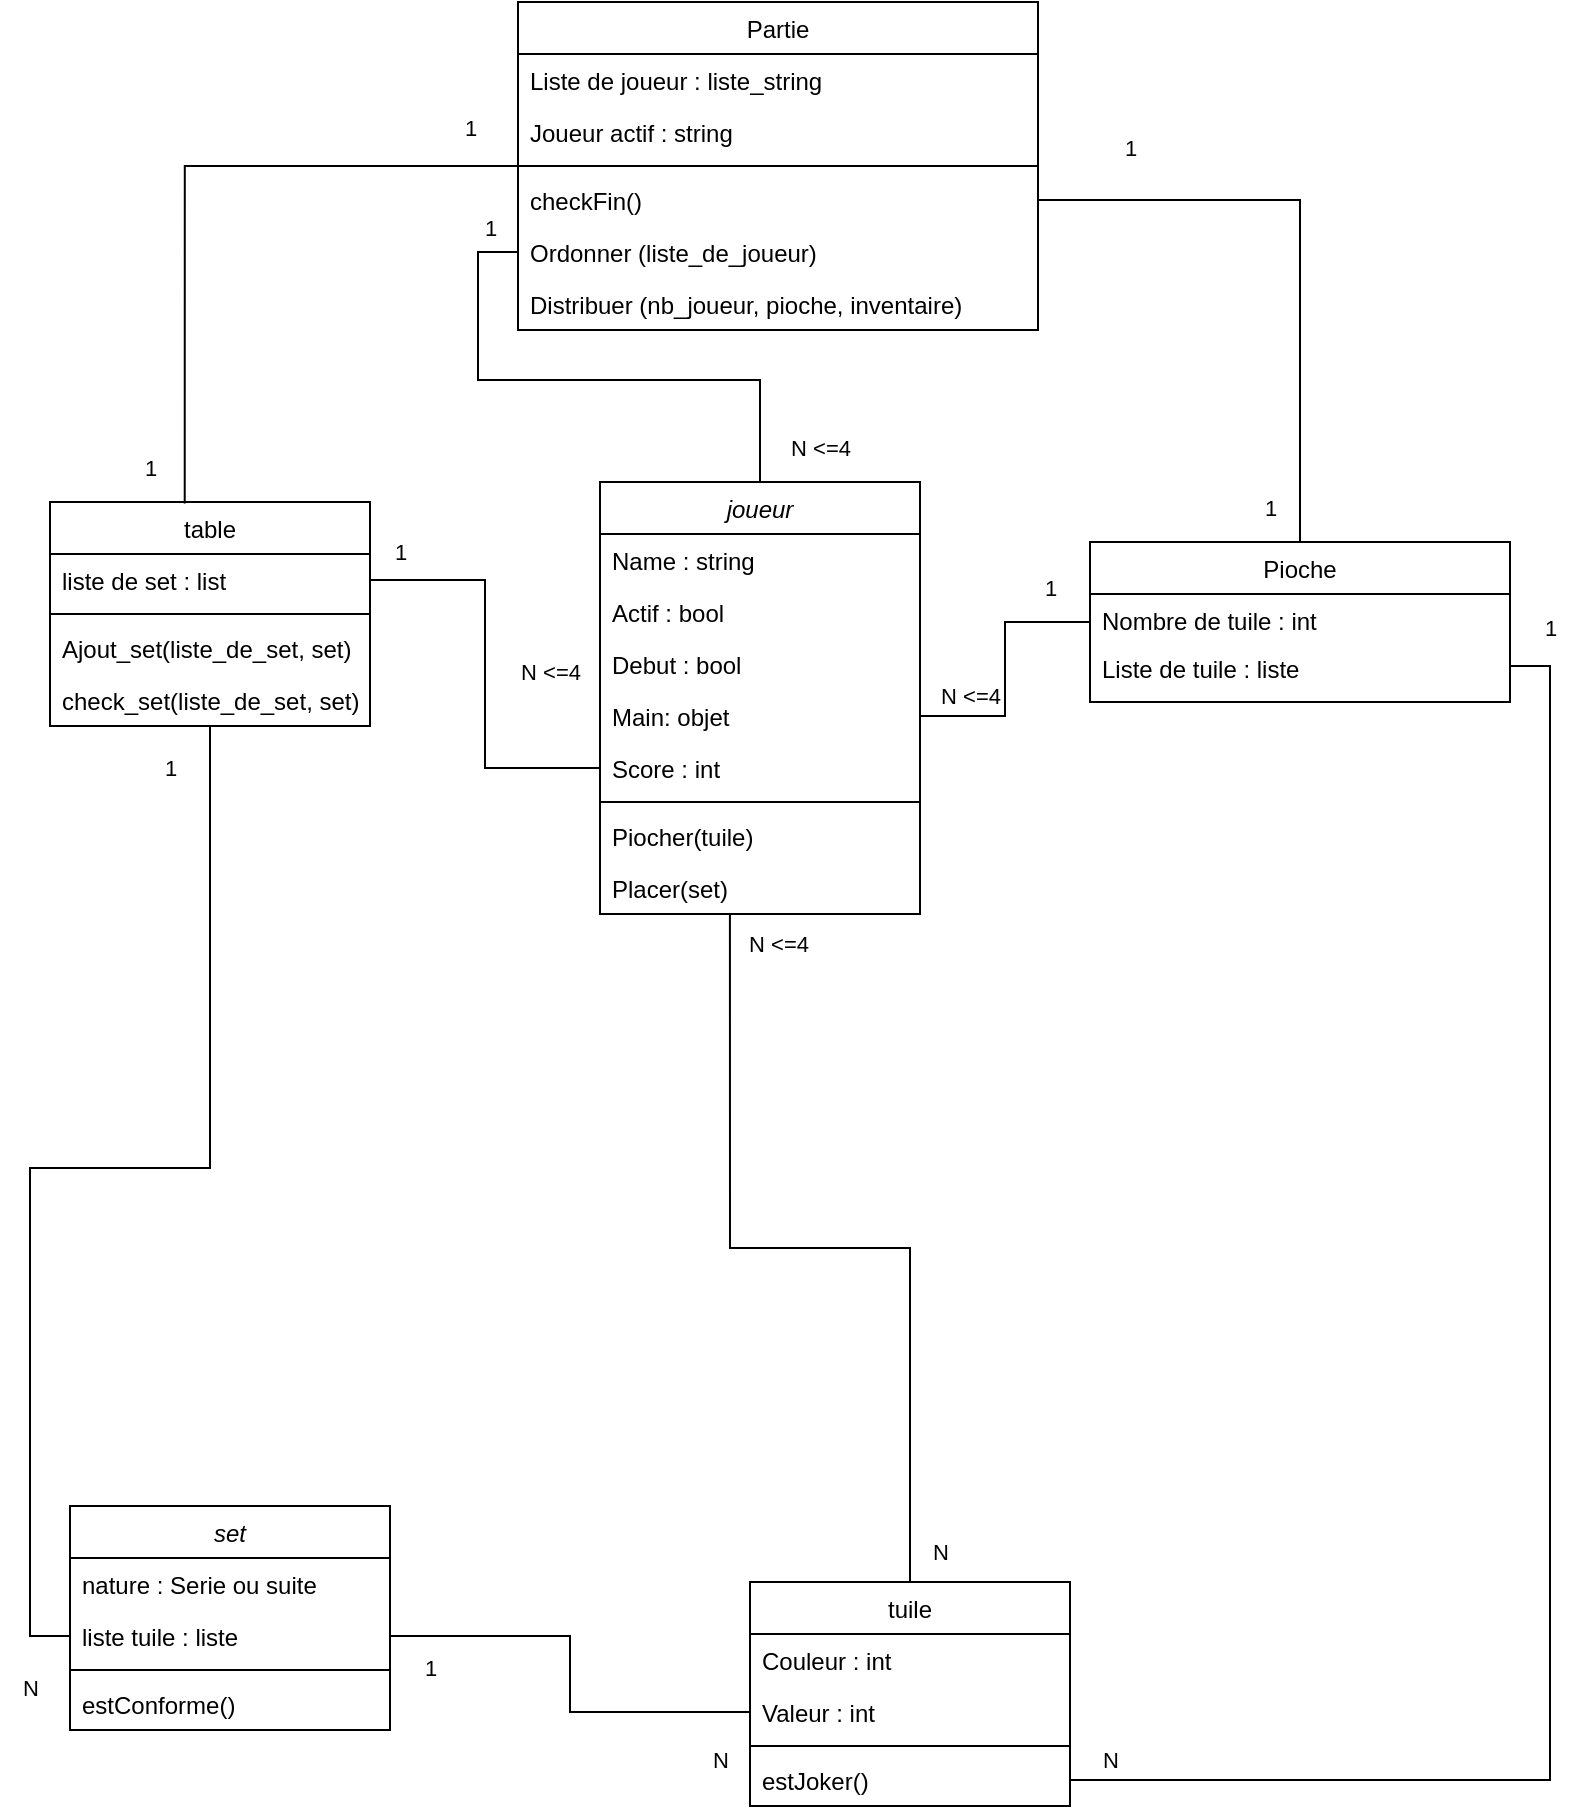 <mxfile version="24.7.17">
  <diagram id="C5RBs43oDa-KdzZeNtuy" name="Page-1">
    <mxGraphModel dx="1674" dy="2013" grid="1" gridSize="10" guides="1" tooltips="1" connect="1" arrows="1" fold="1" page="1" pageScale="1" pageWidth="827" pageHeight="1169" math="0" shadow="0">
      <root>
        <mxCell id="WIyWlLk6GJQsqaUBKTNV-0" />
        <mxCell id="WIyWlLk6GJQsqaUBKTNV-1" parent="WIyWlLk6GJQsqaUBKTNV-0" />
        <mxCell id="zkfFHV4jXpPFQw0GAbJ--0" value="joueur" style="swimlane;fontStyle=2;align=center;verticalAlign=top;childLayout=stackLayout;horizontal=1;startSize=26;horizontalStack=0;resizeParent=1;resizeLast=0;collapsible=1;marginBottom=0;rounded=0;shadow=0;strokeWidth=1;" parent="WIyWlLk6GJQsqaUBKTNV-1" vertex="1">
          <mxGeometry x="325" y="-870" width="160" height="216" as="geometry">
            <mxRectangle x="230" y="140" width="160" height="26" as="alternateBounds" />
          </mxGeometry>
        </mxCell>
        <mxCell id="zkfFHV4jXpPFQw0GAbJ--1" value="Name : string" style="text;align=left;verticalAlign=top;spacingLeft=4;spacingRight=4;overflow=hidden;rotatable=0;points=[[0,0.5],[1,0.5]];portConstraint=eastwest;" parent="zkfFHV4jXpPFQw0GAbJ--0" vertex="1">
          <mxGeometry y="26" width="160" height="26" as="geometry" />
        </mxCell>
        <mxCell id="B7ocxH6qqjlQM2nFbOmK-25" value="Actif : bool" style="text;align=left;verticalAlign=top;spacingLeft=4;spacingRight=4;overflow=hidden;rotatable=0;points=[[0,0.5],[1,0.5]];portConstraint=eastwest;rounded=0;shadow=0;html=0;" parent="zkfFHV4jXpPFQw0GAbJ--0" vertex="1">
          <mxGeometry y="52" width="160" height="26" as="geometry" />
        </mxCell>
        <mxCell id="5XcUnXdCyCTAgBSvXIMR-1" value="Debut : bool" style="text;align=left;verticalAlign=top;spacingLeft=4;spacingRight=4;overflow=hidden;rotatable=0;points=[[0,0.5],[1,0.5]];portConstraint=eastwest;rounded=0;shadow=0;html=0;" vertex="1" parent="zkfFHV4jXpPFQw0GAbJ--0">
          <mxGeometry y="78" width="160" height="26" as="geometry" />
        </mxCell>
        <mxCell id="B7ocxH6qqjlQM2nFbOmK-24" value="Main: objet" style="text;align=left;verticalAlign=top;spacingLeft=4;spacingRight=4;overflow=hidden;rotatable=0;points=[[0,0.5],[1,0.5]];portConstraint=eastwest;rounded=0;shadow=0;html=0;" parent="zkfFHV4jXpPFQw0GAbJ--0" vertex="1">
          <mxGeometry y="104" width="160" height="26" as="geometry" />
        </mxCell>
        <mxCell id="B7ocxH6qqjlQM2nFbOmK-26" value="Score : int" style="text;align=left;verticalAlign=top;spacingLeft=4;spacingRight=4;overflow=hidden;rotatable=0;points=[[0,0.5],[1,0.5]];portConstraint=eastwest;rounded=0;shadow=0;html=0;" parent="zkfFHV4jXpPFQw0GAbJ--0" vertex="1">
          <mxGeometry y="130" width="160" height="26" as="geometry" />
        </mxCell>
        <mxCell id="B7ocxH6qqjlQM2nFbOmK-40" value="" style="line;html=1;strokeWidth=1;align=left;verticalAlign=middle;spacingTop=-1;spacingLeft=3;spacingRight=3;rotatable=0;labelPosition=right;points=[];portConstraint=eastwest;" parent="zkfFHV4jXpPFQw0GAbJ--0" vertex="1">
          <mxGeometry y="156" width="160" height="8" as="geometry" />
        </mxCell>
        <mxCell id="B7ocxH6qqjlQM2nFbOmK-41" value="Piocher(tuile)" style="text;align=left;verticalAlign=top;spacingLeft=4;spacingRight=4;overflow=hidden;rotatable=0;points=[[0,0.5],[1,0.5]];portConstraint=eastwest;rounded=0;shadow=0;html=0;" parent="zkfFHV4jXpPFQw0GAbJ--0" vertex="1">
          <mxGeometry y="164" width="160" height="26" as="geometry" />
        </mxCell>
        <mxCell id="B7ocxH6qqjlQM2nFbOmK-42" value="Placer(set)" style="text;align=left;verticalAlign=top;spacingLeft=4;spacingRight=4;overflow=hidden;rotatable=0;points=[[0,0.5],[1,0.5]];portConstraint=eastwest;rounded=0;shadow=0;html=0;" parent="zkfFHV4jXpPFQw0GAbJ--0" vertex="1">
          <mxGeometry y="190" width="160" height="26" as="geometry" />
        </mxCell>
        <mxCell id="zkfFHV4jXpPFQw0GAbJ--6" value="table" style="swimlane;fontStyle=0;align=center;verticalAlign=top;childLayout=stackLayout;horizontal=1;startSize=26;horizontalStack=0;resizeParent=1;resizeLast=0;collapsible=1;marginBottom=0;rounded=0;shadow=0;strokeWidth=1;" parent="WIyWlLk6GJQsqaUBKTNV-1" vertex="1">
          <mxGeometry x="50" y="-860" width="160" height="112" as="geometry">
            <mxRectangle x="130" y="380" width="160" height="26" as="alternateBounds" />
          </mxGeometry>
        </mxCell>
        <mxCell id="zkfFHV4jXpPFQw0GAbJ--7" value="liste de set : list" style="text;align=left;verticalAlign=top;spacingLeft=4;spacingRight=4;overflow=hidden;rotatable=0;points=[[0,0.5],[1,0.5]];portConstraint=eastwest;" parent="zkfFHV4jXpPFQw0GAbJ--6" vertex="1">
          <mxGeometry y="26" width="160" height="26" as="geometry" />
        </mxCell>
        <mxCell id="zkfFHV4jXpPFQw0GAbJ--9" value="" style="line;html=1;strokeWidth=1;align=left;verticalAlign=middle;spacingTop=-1;spacingLeft=3;spacingRight=3;rotatable=0;labelPosition=right;points=[];portConstraint=eastwest;" parent="zkfFHV4jXpPFQw0GAbJ--6" vertex="1">
          <mxGeometry y="52" width="160" height="8" as="geometry" />
        </mxCell>
        <mxCell id="B7ocxH6qqjlQM2nFbOmK-22" value="Ajout_set(liste_de_set, set)" style="text;align=left;verticalAlign=top;spacingLeft=4;spacingRight=4;overflow=hidden;rotatable=0;points=[[0,0.5],[1,0.5]];portConstraint=eastwest;" parent="zkfFHV4jXpPFQw0GAbJ--6" vertex="1">
          <mxGeometry y="60" width="160" height="26" as="geometry" />
        </mxCell>
        <mxCell id="B7ocxH6qqjlQM2nFbOmK-79" value="check_set(liste_de_set, set)" style="text;align=left;verticalAlign=top;spacingLeft=4;spacingRight=4;overflow=hidden;rotatable=0;points=[[0,0.5],[1,0.5]];portConstraint=eastwest;" parent="zkfFHV4jXpPFQw0GAbJ--6" vertex="1">
          <mxGeometry y="86" width="160" height="26" as="geometry" />
        </mxCell>
        <mxCell id="B7ocxH6qqjlQM2nFbOmK-75" style="edgeStyle=orthogonalEdgeStyle;shape=connector;rounded=0;orthogonalLoop=1;jettySize=auto;html=1;entryX=1;entryY=0.5;entryDx=0;entryDy=0;strokeColor=#000000;align=center;verticalAlign=middle;fontFamily=Helvetica;fontSize=11;fontColor=default;labelBackgroundColor=default;startArrow=none;startFill=0;endArrow=none;endFill=0;fillColor=#d5e8d4;" parent="WIyWlLk6GJQsqaUBKTNV-1" source="zkfFHV4jXpPFQw0GAbJ--13" target="B7ocxH6qqjlQM2nFbOmK-24" edge="1">
          <mxGeometry relative="1" as="geometry" />
        </mxCell>
        <mxCell id="zkfFHV4jXpPFQw0GAbJ--13" value="Pioche" style="swimlane;fontStyle=0;align=center;verticalAlign=top;childLayout=stackLayout;horizontal=1;startSize=26;horizontalStack=0;resizeParent=1;resizeLast=0;collapsible=1;marginBottom=0;rounded=0;shadow=0;strokeWidth=1;" parent="WIyWlLk6GJQsqaUBKTNV-1" vertex="1">
          <mxGeometry x="570" y="-840" width="210" height="80" as="geometry">
            <mxRectangle x="340" y="380" width="170" height="26" as="alternateBounds" />
          </mxGeometry>
        </mxCell>
        <mxCell id="zkfFHV4jXpPFQw0GAbJ--14" value="Nombre de tuile : int" style="text;align=left;verticalAlign=top;spacingLeft=4;spacingRight=4;overflow=hidden;rotatable=0;points=[[0,0.5],[1,0.5]];portConstraint=eastwest;" parent="zkfFHV4jXpPFQw0GAbJ--13" vertex="1">
          <mxGeometry y="26" width="210" height="24" as="geometry" />
        </mxCell>
        <mxCell id="B7ocxH6qqjlQM2nFbOmK-23" value="Liste de tuile : liste" style="text;align=left;verticalAlign=top;spacingLeft=4;spacingRight=4;overflow=hidden;rotatable=0;points=[[0,0.5],[1,0.5]];portConstraint=eastwest;" parent="zkfFHV4jXpPFQw0GAbJ--13" vertex="1">
          <mxGeometry y="50" width="210" height="24" as="geometry" />
        </mxCell>
        <mxCell id="B7ocxH6qqjlQM2nFbOmK-70" style="edgeStyle=orthogonalEdgeStyle;shape=connector;rounded=0;orthogonalLoop=1;jettySize=auto;html=1;entryX=1;entryY=0.5;entryDx=0;entryDy=0;strokeColor=#000000;align=center;verticalAlign=middle;fontFamily=Helvetica;fontSize=11;fontColor=default;labelBackgroundColor=default;startArrow=none;startFill=0;endArrow=none;endFill=0;fillColor=#d5e8d4;exitX=0;exitY=0.5;exitDx=0;exitDy=0;" parent="WIyWlLk6GJQsqaUBKTNV-1" source="B7ocxH6qqjlQM2nFbOmK-81" target="B7ocxH6qqjlQM2nFbOmK-18" edge="1">
          <mxGeometry relative="1" as="geometry" />
        </mxCell>
        <mxCell id="B7ocxH6qqjlQM2nFbOmK-71" style="edgeStyle=orthogonalEdgeStyle;shape=connector;rounded=0;orthogonalLoop=1;jettySize=auto;html=1;entryX=0.406;entryY=1;entryDx=0;entryDy=0;strokeColor=#000000;align=center;verticalAlign=middle;fontFamily=Helvetica;fontSize=11;fontColor=default;labelBackgroundColor=default;startArrow=none;startFill=0;endArrow=none;endFill=0;fillColor=#d5e8d4;entryPerimeter=0;" parent="WIyWlLk6GJQsqaUBKTNV-1" source="B7ocxH6qqjlQM2nFbOmK-0" target="B7ocxH6qqjlQM2nFbOmK-42" edge="1">
          <mxGeometry relative="1" as="geometry">
            <mxPoint x="375" y="-390" as="targetPoint" />
          </mxGeometry>
        </mxCell>
        <mxCell id="B7ocxH6qqjlQM2nFbOmK-0" value="tuile" style="swimlane;fontStyle=0;align=center;verticalAlign=top;childLayout=stackLayout;horizontal=1;startSize=26;horizontalStack=0;resizeParent=1;resizeLast=0;collapsible=1;marginBottom=0;rounded=0;shadow=0;strokeWidth=1;" parent="WIyWlLk6GJQsqaUBKTNV-1" vertex="1">
          <mxGeometry x="400" y="-320" width="160" height="112" as="geometry">
            <mxRectangle x="550" y="140" width="160" height="26" as="alternateBounds" />
          </mxGeometry>
        </mxCell>
        <mxCell id="B7ocxH6qqjlQM2nFbOmK-1" value="Couleur : int" style="text;align=left;verticalAlign=top;spacingLeft=4;spacingRight=4;overflow=hidden;rotatable=0;points=[[0,0.5],[1,0.5]];portConstraint=eastwest;" parent="B7ocxH6qqjlQM2nFbOmK-0" vertex="1">
          <mxGeometry y="26" width="160" height="26" as="geometry" />
        </mxCell>
        <mxCell id="B7ocxH6qqjlQM2nFbOmK-81" value="Valeur : int" style="text;align=left;verticalAlign=top;spacingLeft=4;spacingRight=4;overflow=hidden;rotatable=0;points=[[0,0.5],[1,0.5]];portConstraint=eastwest;rounded=0;shadow=0;html=0;" parent="B7ocxH6qqjlQM2nFbOmK-0" vertex="1">
          <mxGeometry y="52" width="160" height="26" as="geometry" />
        </mxCell>
        <mxCell id="B7ocxH6qqjlQM2nFbOmK-80" value="" style="line;html=1;strokeWidth=1;align=left;verticalAlign=middle;spacingTop=-1;spacingLeft=3;spacingRight=3;rotatable=0;labelPosition=right;points=[];portConstraint=eastwest;" parent="B7ocxH6qqjlQM2nFbOmK-0" vertex="1">
          <mxGeometry y="78" width="160" height="8" as="geometry" />
        </mxCell>
        <mxCell id="B7ocxH6qqjlQM2nFbOmK-6" value="estJoker()" style="text;align=left;verticalAlign=top;spacingLeft=4;spacingRight=4;overflow=hidden;rotatable=0;points=[[0,0.5],[1,0.5]];portConstraint=eastwest;rounded=0;shadow=0;html=0;" parent="B7ocxH6qqjlQM2nFbOmK-0" vertex="1">
          <mxGeometry y="86" width="160" height="26" as="geometry" />
        </mxCell>
        <mxCell id="B7ocxH6qqjlQM2nFbOmK-16" value="set" style="swimlane;fontStyle=2;align=center;verticalAlign=top;childLayout=stackLayout;horizontal=1;startSize=26;horizontalStack=0;resizeParent=1;resizeLast=0;collapsible=1;marginBottom=0;rounded=0;shadow=0;strokeWidth=1;" parent="WIyWlLk6GJQsqaUBKTNV-1" vertex="1">
          <mxGeometry x="60" y="-358" width="160" height="112" as="geometry">
            <mxRectangle x="230" y="140" width="160" height="26" as="alternateBounds" />
          </mxGeometry>
        </mxCell>
        <mxCell id="B7ocxH6qqjlQM2nFbOmK-17" value="nature : Serie ou suite" style="text;align=left;verticalAlign=top;spacingLeft=4;spacingRight=4;overflow=hidden;rotatable=0;points=[[0,0.5],[1,0.5]];portConstraint=eastwest;" parent="B7ocxH6qqjlQM2nFbOmK-16" vertex="1">
          <mxGeometry y="26" width="160" height="26" as="geometry" />
        </mxCell>
        <mxCell id="B7ocxH6qqjlQM2nFbOmK-18" value="liste tuile : liste" style="text;align=left;verticalAlign=top;spacingLeft=4;spacingRight=4;overflow=hidden;rotatable=0;points=[[0,0.5],[1,0.5]];portConstraint=eastwest;rounded=0;shadow=0;html=0;" parent="B7ocxH6qqjlQM2nFbOmK-16" vertex="1">
          <mxGeometry y="52" width="160" height="26" as="geometry" />
        </mxCell>
        <mxCell id="B7ocxH6qqjlQM2nFbOmK-82" value="" style="line;html=1;strokeWidth=1;align=left;verticalAlign=middle;spacingTop=-1;spacingLeft=3;spacingRight=3;rotatable=0;labelPosition=right;points=[];portConstraint=eastwest;" parent="B7ocxH6qqjlQM2nFbOmK-16" vertex="1">
          <mxGeometry y="78" width="160" height="8" as="geometry" />
        </mxCell>
        <mxCell id="B7ocxH6qqjlQM2nFbOmK-83" value="estConforme()" style="text;align=left;verticalAlign=top;spacingLeft=4;spacingRight=4;overflow=hidden;rotatable=0;points=[[0,0.5],[1,0.5]];portConstraint=eastwest;rounded=0;shadow=0;html=0;" parent="B7ocxH6qqjlQM2nFbOmK-16" vertex="1">
          <mxGeometry y="86" width="160" height="26" as="geometry" />
        </mxCell>
        <mxCell id="B7ocxH6qqjlQM2nFbOmK-31" style="rounded=0;orthogonalLoop=1;jettySize=auto;html=1;strokeColor=#000000;startArrow=none;startFill=0;endArrow=none;endFill=0;fillColor=#d5e8d4;edgeStyle=orthogonalEdgeStyle;exitX=0;exitY=0.5;exitDx=0;exitDy=0;" parent="WIyWlLk6GJQsqaUBKTNV-1" source="B7ocxH6qqjlQM2nFbOmK-18" target="zkfFHV4jXpPFQw0GAbJ--6" edge="1">
          <mxGeometry relative="1" as="geometry">
            <mxPoint x="490" y="-450" as="sourcePoint" />
          </mxGeometry>
        </mxCell>
        <mxCell id="B7ocxH6qqjlQM2nFbOmK-33" style="shape=connector;rounded=0;orthogonalLoop=1;jettySize=auto;html=1;strokeColor=#000000;align=center;verticalAlign=middle;fontFamily=Helvetica;fontSize=11;fontColor=default;labelBackgroundColor=default;startArrow=none;startFill=0;endArrow=none;endFill=0;fillColor=#d5e8d4;entryX=1;entryY=0.5;entryDx=0;entryDy=0;exitX=1;exitY=0.5;exitDx=0;exitDy=0;edgeStyle=orthogonalEdgeStyle;" parent="WIyWlLk6GJQsqaUBKTNV-1" source="B7ocxH6qqjlQM2nFbOmK-6" target="B7ocxH6qqjlQM2nFbOmK-23" edge="1">
          <mxGeometry relative="1" as="geometry">
            <mxPoint x="443" y="-730" as="sourcePoint" />
            <mxPoint x="340" y="-440" as="targetPoint" />
          </mxGeometry>
        </mxCell>
        <mxCell id="B7ocxH6qqjlQM2nFbOmK-56" value="Partie" style="swimlane;fontStyle=0;align=center;verticalAlign=top;childLayout=stackLayout;horizontal=1;startSize=26;horizontalStack=0;resizeParent=1;resizeLast=0;collapsible=1;marginBottom=0;rounded=0;shadow=0;strokeWidth=1;" parent="WIyWlLk6GJQsqaUBKTNV-1" vertex="1">
          <mxGeometry x="284" y="-1110" width="260" height="164" as="geometry">
            <mxRectangle x="130" y="380" width="160" height="26" as="alternateBounds" />
          </mxGeometry>
        </mxCell>
        <mxCell id="B7ocxH6qqjlQM2nFbOmK-57" value="Liste de joueur : liste_string" style="text;align=left;verticalAlign=top;spacingLeft=4;spacingRight=4;overflow=hidden;rotatable=0;points=[[0,0.5],[1,0.5]];portConstraint=eastwest;" parent="B7ocxH6qqjlQM2nFbOmK-56" vertex="1">
          <mxGeometry y="26" width="260" height="26" as="geometry" />
        </mxCell>
        <mxCell id="B7ocxH6qqjlQM2nFbOmK-60" value="Joueur actif : string" style="text;align=left;verticalAlign=top;spacingLeft=4;spacingRight=4;overflow=hidden;rotatable=0;points=[[0,0.5],[1,0.5]];portConstraint=eastwest;" parent="B7ocxH6qqjlQM2nFbOmK-56" vertex="1">
          <mxGeometry y="52" width="260" height="26" as="geometry" />
        </mxCell>
        <mxCell id="B7ocxH6qqjlQM2nFbOmK-58" value="" style="line;html=1;strokeWidth=1;align=left;verticalAlign=middle;spacingTop=-1;spacingLeft=3;spacingRight=3;rotatable=0;labelPosition=right;points=[];portConstraint=eastwest;" parent="B7ocxH6qqjlQM2nFbOmK-56" vertex="1">
          <mxGeometry y="78" width="260" height="8" as="geometry" />
        </mxCell>
        <mxCell id="B7ocxH6qqjlQM2nFbOmK-61" value="checkFin()" style="text;align=left;verticalAlign=top;spacingLeft=4;spacingRight=4;overflow=hidden;rotatable=0;points=[[0,0.5],[1,0.5]];portConstraint=eastwest;" parent="B7ocxH6qqjlQM2nFbOmK-56" vertex="1">
          <mxGeometry y="86" width="260" height="26" as="geometry" />
        </mxCell>
        <mxCell id="B7ocxH6qqjlQM2nFbOmK-62" value="Ordonner (liste_de_joueur)" style="text;align=left;verticalAlign=top;spacingLeft=4;spacingRight=4;overflow=hidden;rotatable=0;points=[[0,0.5],[1,0.5]];portConstraint=eastwest;" parent="B7ocxH6qqjlQM2nFbOmK-56" vertex="1">
          <mxGeometry y="112" width="260" height="26" as="geometry" />
        </mxCell>
        <mxCell id="B7ocxH6qqjlQM2nFbOmK-84" value="Distribuer (nb_joueur, pioche, inventaire)" style="text;align=left;verticalAlign=top;spacingLeft=4;spacingRight=4;overflow=hidden;rotatable=0;points=[[0,0.5],[1,0.5]];portConstraint=eastwest;" parent="B7ocxH6qqjlQM2nFbOmK-56" vertex="1">
          <mxGeometry y="138" width="260" height="26" as="geometry" />
        </mxCell>
        <mxCell id="B7ocxH6qqjlQM2nFbOmK-72" style="edgeStyle=orthogonalEdgeStyle;shape=connector;rounded=0;orthogonalLoop=1;jettySize=auto;html=1;entryX=0.421;entryY=0.007;entryDx=0;entryDy=0;entryPerimeter=0;strokeColor=#000000;align=center;verticalAlign=middle;fontFamily=Helvetica;fontSize=11;fontColor=default;labelBackgroundColor=default;startArrow=none;startFill=0;endArrow=none;endFill=0;fillColor=#d5e8d4;" parent="WIyWlLk6GJQsqaUBKTNV-1" source="B7ocxH6qqjlQM2nFbOmK-56" target="zkfFHV4jXpPFQw0GAbJ--6" edge="1">
          <mxGeometry relative="1" as="geometry" />
        </mxCell>
        <mxCell id="B7ocxH6qqjlQM2nFbOmK-73" style="edgeStyle=orthogonalEdgeStyle;shape=connector;rounded=0;orthogonalLoop=1;jettySize=auto;html=1;entryX=0.5;entryY=0;entryDx=0;entryDy=0;strokeColor=#000000;align=center;verticalAlign=middle;fontFamily=Helvetica;fontSize=11;fontColor=default;labelBackgroundColor=default;startArrow=none;startFill=0;endArrow=none;endFill=0;fillColor=#d5e8d4;" parent="WIyWlLk6GJQsqaUBKTNV-1" source="B7ocxH6qqjlQM2nFbOmK-62" target="zkfFHV4jXpPFQw0GAbJ--0" edge="1">
          <mxGeometry relative="1" as="geometry" />
        </mxCell>
        <mxCell id="B7ocxH6qqjlQM2nFbOmK-74" style="edgeStyle=orthogonalEdgeStyle;shape=connector;rounded=0;orthogonalLoop=1;jettySize=auto;html=1;strokeColor=#000000;align=center;verticalAlign=middle;fontFamily=Helvetica;fontSize=11;fontColor=default;labelBackgroundColor=default;startArrow=none;startFill=0;endArrow=none;endFill=0;fillColor=#d5e8d4;entryX=1;entryY=0.5;entryDx=0;entryDy=0;" parent="WIyWlLk6GJQsqaUBKTNV-1" source="B7ocxH6qqjlQM2nFbOmK-26" target="zkfFHV4jXpPFQw0GAbJ--7" edge="1">
          <mxGeometry relative="1" as="geometry" />
        </mxCell>
        <mxCell id="B7ocxH6qqjlQM2nFbOmK-76" style="edgeStyle=orthogonalEdgeStyle;shape=connector;rounded=0;orthogonalLoop=1;jettySize=auto;html=1;entryX=0.5;entryY=0;entryDx=0;entryDy=0;strokeColor=#000000;align=center;verticalAlign=middle;fontFamily=Helvetica;fontSize=11;fontColor=default;labelBackgroundColor=default;startArrow=none;startFill=0;endArrow=none;endFill=0;fillColor=#d5e8d4;" parent="WIyWlLk6GJQsqaUBKTNV-1" source="B7ocxH6qqjlQM2nFbOmK-61" target="zkfFHV4jXpPFQw0GAbJ--13" edge="1">
          <mxGeometry relative="1" as="geometry" />
        </mxCell>
        <mxCell id="B7ocxH6qqjlQM2nFbOmK-85" value="N &amp;lt;=4" style="text;html=1;align=center;verticalAlign=middle;resizable=0;points=[];autosize=1;strokeColor=none;fillColor=none;fontFamily=Helvetica;fontSize=11;fontColor=default;labelBackgroundColor=default;" parent="WIyWlLk6GJQsqaUBKTNV-1" vertex="1">
          <mxGeometry x="410" y="-902" width="50" height="30" as="geometry" />
        </mxCell>
        <mxCell id="B7ocxH6qqjlQM2nFbOmK-86" value="1" style="text;html=1;align=center;verticalAlign=middle;resizable=0;points=[];autosize=1;strokeColor=none;fillColor=none;fontFamily=Helvetica;fontSize=11;fontColor=default;labelBackgroundColor=default;" parent="WIyWlLk6GJQsqaUBKTNV-1" vertex="1">
          <mxGeometry x="210" y="-850" width="30" height="30" as="geometry" />
        </mxCell>
        <mxCell id="B7ocxH6qqjlQM2nFbOmK-87" value="1" style="text;html=1;align=center;verticalAlign=middle;resizable=0;points=[];autosize=1;strokeColor=none;fillColor=none;fontFamily=Helvetica;fontSize=11;fontColor=default;labelBackgroundColor=default;" parent="WIyWlLk6GJQsqaUBKTNV-1" vertex="1">
          <mxGeometry x="245" y="-1062" width="30" height="30" as="geometry" />
        </mxCell>
        <mxCell id="B7ocxH6qqjlQM2nFbOmK-88" value="1" style="text;html=1;align=center;verticalAlign=middle;resizable=0;points=[];autosize=1;strokeColor=none;fillColor=none;fontFamily=Helvetica;fontSize=11;fontColor=default;labelBackgroundColor=default;" parent="WIyWlLk6GJQsqaUBKTNV-1" vertex="1">
          <mxGeometry x="85" y="-892" width="30" height="30" as="geometry" />
        </mxCell>
        <mxCell id="B7ocxH6qqjlQM2nFbOmK-89" value="1" style="text;html=1;align=center;verticalAlign=middle;resizable=0;points=[];autosize=1;strokeColor=none;fillColor=none;fontFamily=Helvetica;fontSize=11;fontColor=default;labelBackgroundColor=default;" parent="WIyWlLk6GJQsqaUBKTNV-1" vertex="1">
          <mxGeometry x="575" y="-1052" width="30" height="30" as="geometry" />
        </mxCell>
        <mxCell id="B7ocxH6qqjlQM2nFbOmK-90" value="1" style="text;html=1;align=center;verticalAlign=middle;resizable=0;points=[];autosize=1;strokeColor=none;fillColor=none;fontFamily=Helvetica;fontSize=11;fontColor=default;labelBackgroundColor=default;" parent="WIyWlLk6GJQsqaUBKTNV-1" vertex="1">
          <mxGeometry x="645" y="-872" width="30" height="30" as="geometry" />
        </mxCell>
        <mxCell id="B7ocxH6qqjlQM2nFbOmK-91" value="1" style="text;html=1;align=center;verticalAlign=middle;resizable=0;points=[];autosize=1;strokeColor=none;fillColor=none;fontFamily=Helvetica;fontSize=11;fontColor=default;labelBackgroundColor=default;" parent="WIyWlLk6GJQsqaUBKTNV-1" vertex="1">
          <mxGeometry x="535" y="-832" width="30" height="30" as="geometry" />
        </mxCell>
        <mxCell id="B7ocxH6qqjlQM2nFbOmK-92" value="1" style="text;html=1;align=center;verticalAlign=middle;resizable=0;points=[];autosize=1;strokeColor=none;fillColor=none;fontFamily=Helvetica;fontSize=11;fontColor=default;labelBackgroundColor=default;" parent="WIyWlLk6GJQsqaUBKTNV-1" vertex="1">
          <mxGeometry x="255" y="-1012" width="30" height="30" as="geometry" />
        </mxCell>
        <mxCell id="B7ocxH6qqjlQM2nFbOmK-94" value="N &amp;lt;=4" style="text;html=1;align=center;verticalAlign=middle;resizable=0;points=[];autosize=1;strokeColor=none;fillColor=none;fontFamily=Helvetica;fontSize=11;fontColor=default;labelBackgroundColor=default;" parent="WIyWlLk6GJQsqaUBKTNV-1" vertex="1">
          <mxGeometry x="485" y="-778" width="50" height="30" as="geometry" />
        </mxCell>
        <mxCell id="B7ocxH6qqjlQM2nFbOmK-95" value="N &amp;lt;=4" style="text;html=1;align=center;verticalAlign=middle;resizable=0;points=[];autosize=1;strokeColor=none;fillColor=none;fontFamily=Helvetica;fontSize=11;fontColor=default;labelBackgroundColor=default;" parent="WIyWlLk6GJQsqaUBKTNV-1" vertex="1">
          <mxGeometry x="275" y="-790" width="50" height="30" as="geometry" />
        </mxCell>
        <mxCell id="B7ocxH6qqjlQM2nFbOmK-96" value="N" style="text;html=1;align=center;verticalAlign=middle;resizable=0;points=[];autosize=1;strokeColor=none;fillColor=none;fontFamily=Helvetica;fontSize=11;fontColor=default;labelBackgroundColor=default;" parent="WIyWlLk6GJQsqaUBKTNV-1" vertex="1">
          <mxGeometry x="480" y="-350" width="30" height="30" as="geometry" />
        </mxCell>
        <mxCell id="B7ocxH6qqjlQM2nFbOmK-97" value="N &amp;lt;=4" style="text;html=1;align=center;verticalAlign=middle;resizable=0;points=[];autosize=1;strokeColor=none;fillColor=none;fontFamily=Helvetica;fontSize=11;fontColor=default;labelBackgroundColor=default;" parent="WIyWlLk6GJQsqaUBKTNV-1" vertex="1">
          <mxGeometry x="389" y="-654" width="50" height="30" as="geometry" />
        </mxCell>
        <mxCell id="B7ocxH6qqjlQM2nFbOmK-98" value="1" style="text;html=1;align=center;verticalAlign=middle;resizable=0;points=[];autosize=1;strokeColor=none;fillColor=none;fontFamily=Helvetica;fontSize=11;fontColor=default;labelBackgroundColor=default;" parent="WIyWlLk6GJQsqaUBKTNV-1" vertex="1">
          <mxGeometry x="95" y="-742" width="30" height="30" as="geometry" />
        </mxCell>
        <mxCell id="B7ocxH6qqjlQM2nFbOmK-99" value="N" style="text;html=1;align=center;verticalAlign=middle;resizable=0;points=[];autosize=1;strokeColor=none;fillColor=none;fontFamily=Helvetica;fontSize=11;fontColor=default;labelBackgroundColor=default;" parent="WIyWlLk6GJQsqaUBKTNV-1" vertex="1">
          <mxGeometry x="25" y="-282" width="30" height="30" as="geometry" />
        </mxCell>
        <mxCell id="B7ocxH6qqjlQM2nFbOmK-100" value="1" style="text;html=1;align=center;verticalAlign=middle;resizable=0;points=[];autosize=1;strokeColor=none;fillColor=none;fontFamily=Helvetica;fontSize=11;fontColor=default;labelBackgroundColor=default;" parent="WIyWlLk6GJQsqaUBKTNV-1" vertex="1">
          <mxGeometry x="225" y="-292" width="30" height="30" as="geometry" />
        </mxCell>
        <mxCell id="B7ocxH6qqjlQM2nFbOmK-101" value="N" style="text;html=1;align=center;verticalAlign=middle;resizable=0;points=[];autosize=1;strokeColor=none;fillColor=none;fontFamily=Helvetica;fontSize=11;fontColor=default;labelBackgroundColor=default;" parent="WIyWlLk6GJQsqaUBKTNV-1" vertex="1">
          <mxGeometry x="370" y="-246" width="30" height="30" as="geometry" />
        </mxCell>
        <mxCell id="B7ocxH6qqjlQM2nFbOmK-102" value="1" style="text;html=1;align=center;verticalAlign=middle;resizable=0;points=[];autosize=1;strokeColor=none;fillColor=none;fontFamily=Helvetica;fontSize=11;fontColor=default;labelBackgroundColor=default;" parent="WIyWlLk6GJQsqaUBKTNV-1" vertex="1">
          <mxGeometry x="785" y="-812" width="30" height="30" as="geometry" />
        </mxCell>
        <mxCell id="B7ocxH6qqjlQM2nFbOmK-103" value="N" style="text;html=1;align=center;verticalAlign=middle;resizable=0;points=[];autosize=1;strokeColor=none;fillColor=none;fontFamily=Helvetica;fontSize=11;fontColor=default;labelBackgroundColor=default;" parent="WIyWlLk6GJQsqaUBKTNV-1" vertex="1">
          <mxGeometry x="565" y="-246" width="30" height="30" as="geometry" />
        </mxCell>
      </root>
    </mxGraphModel>
  </diagram>
</mxfile>
